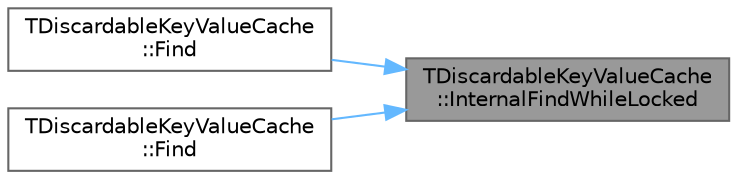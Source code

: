 digraph "TDiscardableKeyValueCache::InternalFindWhileLocked"
{
 // INTERACTIVE_SVG=YES
 // LATEX_PDF_SIZE
  bgcolor="transparent";
  edge [fontname=Helvetica,fontsize=10,labelfontname=Helvetica,labelfontsize=10];
  node [fontname=Helvetica,fontsize=10,shape=box,height=0.2,width=0.4];
  rankdir="RL";
  Node1 [id="Node000001",label="TDiscardableKeyValueCache\l::InternalFindWhileLocked",height=0.2,width=0.4,color="gray40", fillcolor="grey60", style="filled", fontcolor="black",tooltip="Checks for the entry in our current map, and if not found the backfill."];
  Node1 -> Node2 [id="edge1_Node000001_Node000002",dir="back",color="steelblue1",style="solid",tooltip=" "];
  Node2 [id="Node000002",label="TDiscardableKeyValueCache\l::Find",height=0.2,width=0.4,color="grey40", fillcolor="white", style="filled",URL="$d9/deb/classTDiscardableKeyValueCache.html#a89366a068a3bb67575dac9da267489bb",tooltip="Returns true and sets OutType to the value with the associated key if it exists."];
  Node1 -> Node3 [id="edge2_Node000001_Node000003",dir="back",color="steelblue1",style="solid",tooltip=" "];
  Node3 [id="Node000003",label="TDiscardableKeyValueCache\l::Find",height=0.2,width=0.4,color="grey40", fillcolor="white", style="filled",URL="$d9/deb/classTDiscardableKeyValueCache.html#a8d4c63c3f4c0b7c90b05b6f36ce9b538",tooltip="Externally-lock-aware Find function."];
}
